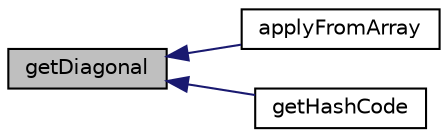 digraph "getDiagonal"
{
  edge [fontname="Helvetica",fontsize="10",labelfontname="Helvetica",labelfontsize="10"];
  node [fontname="Helvetica",fontsize="10",shape=record];
  rankdir="LR";
  Node28 [label="getDiagonal",height=0.2,width=0.4,color="black", fillcolor="grey75", style="filled", fontcolor="black"];
  Node28 -> Node29 [dir="back",color="midnightblue",fontsize="10",style="solid",fontname="Helvetica"];
  Node29 [label="applyFromArray",height=0.2,width=0.4,color="black", fillcolor="white", style="filled",URL="$class_p_h_p_excel___style___borders.html#adf38c8e6ab006ca15f50964882386acf"];
  Node28 -> Node30 [dir="back",color="midnightblue",fontsize="10",style="solid",fontname="Helvetica"];
  Node30 [label="getHashCode",height=0.2,width=0.4,color="black", fillcolor="white", style="filled",URL="$class_p_h_p_excel___style___borders.html#a565572289c60df45d1198602c6f93a8a"];
}
